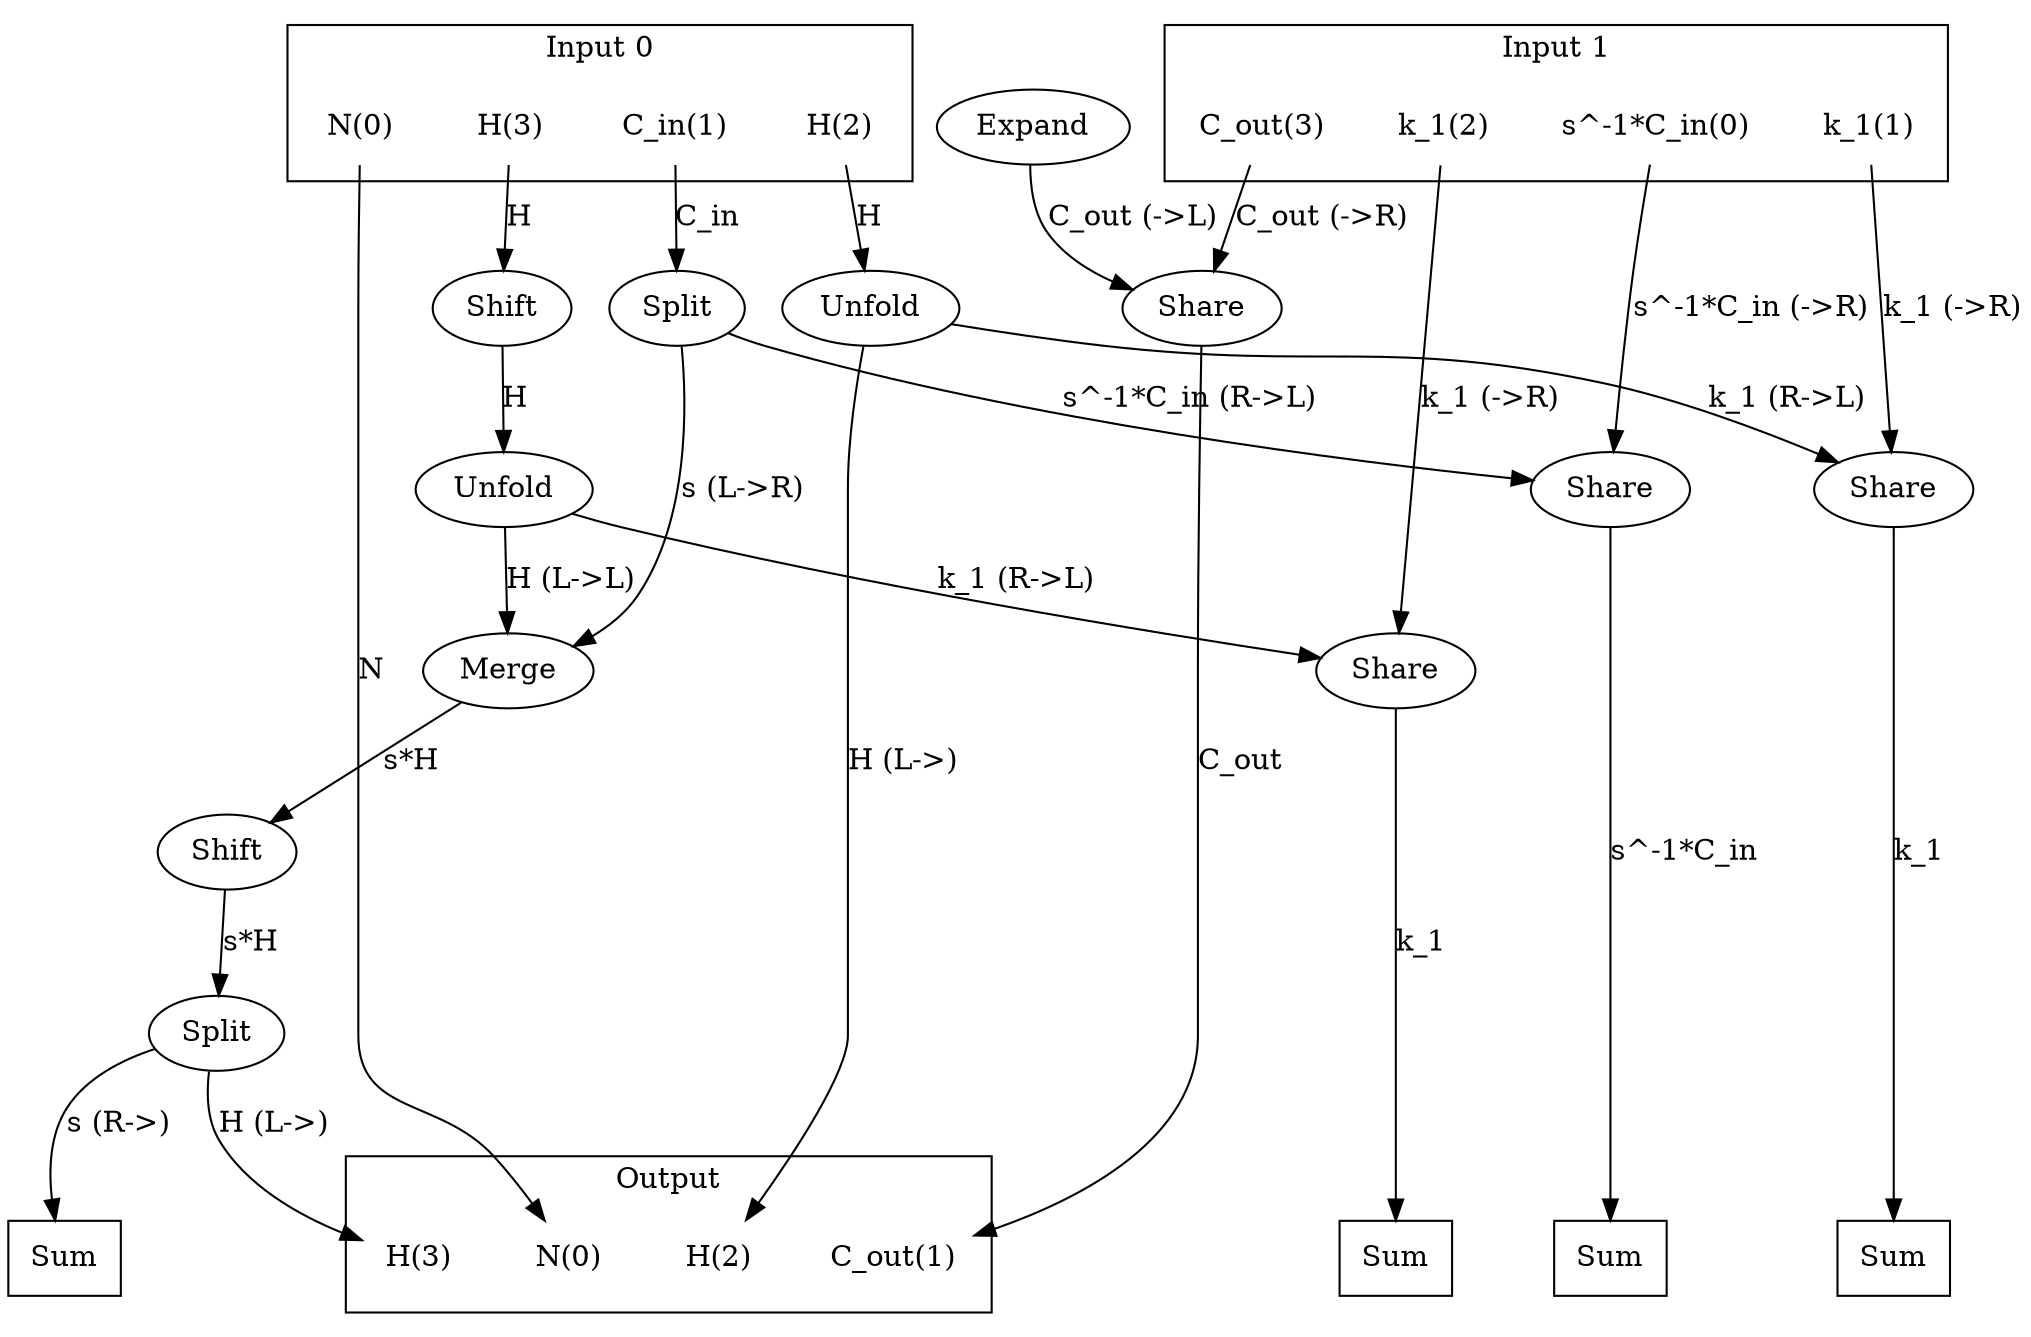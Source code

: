 digraph kernel {
newrank = true;
op_0x5601d1561800 [label="Share"];
op_0x5601d15895e0 [label="Merge"];
op_0x5601d15aaf00 [label="Unfold"];
op_0x5601d16bdf80 [label="Unfold"];
op_0x5601d17c8280 [label="Share"];
op_0x5601d17c8370 [label="Share"];
op_0x5601d17c8410 [label="Share"];
op_0x5601d17c8eb0 [label="Shift"];
op_0x5601d17e8120 [label="Split"];
op_0x5601d1869170 [label="Shift"];
op_0x5601d193f598 [label="Expand"];
op_0x5601d4139970 [label="Split"];
reduce_0x7fe438002de8 [label="Sum", shape=box];
reduce_0x7fe438001998 [label="Sum", shape=box];
reduce_0x7fe4380019b0 [label="Sum", shape=box];
reduce_0x7fe438005740 [label="Sum", shape=box];
subgraph cluster_out {
label = "Output";
out_0 [label="N(0)", shape=none];
out_1 [label="C_out(1)", shape=none];
out_2 [label="H(2)", shape=none];
out_3 [label="H(3)", shape=none];
}
{ rank = same;
reduce_0x7fe438002de8;
reduce_0x7fe438001998;
reduce_0x7fe4380019b0;
reduce_0x7fe438005740;
out_0;
out_1;
out_2;
out_3;
}
subgraph cluster_in_0 {
label = "Input 0";
in_0_0 [label="N(0)", shape=none];
in_0_1 [label="C_in(1)", shape=none];
in_0_2 [label="H(2)", shape=none];
in_0_3 [label="H(3)", shape=none];
}
subgraph cluster_in_1 {
label = "Input 1";
in_1_0 [label="s^-1*C_in(0)", shape=none];
in_1_1 [label="k_1(1)", shape=none];
in_1_2 [label="k_1(2)", shape=none];
in_1_3 [label="C_out(3)", shape=none];
}
{ rank = same;
in_0_0;
in_0_1;
in_0_2;
in_0_3;
in_1_0;
in_1_1;
in_1_2;
in_1_3;
}
in_0_0 -> out_0 [label="N"];
in_0_1 -> op_0x5601d4139970 [label="C_in"];
in_0_2 -> op_0x5601d16bdf80 [label="H"];
in_0_3 -> op_0x5601d1869170 [label="H"];
in_1_0 -> op_0x5601d1561800 [label="s^-1*C_in (->R)"];
in_1_1 -> op_0x5601d17c8370 [label="k_1 (->R)"];
in_1_2 -> op_0x5601d17c8410 [label="k_1 (->R)"];
in_1_3 -> op_0x5601d17c8280 [label="C_out (->R)"];
op_0x5601d17c8280 -> out_1 [label="C_out"];
op_0x5601d16bdf80 -> out_2 [label="H (L->)"];
op_0x5601d17e8120 -> out_3 [label="H (L->)"];
op_0x5601d4139970 -> op_0x5601d1561800 [label="s^-1*C_in (R->L)"];
op_0x5601d15aaf00 -> op_0x5601d15895e0 [label="H (L->L)"];
op_0x5601d4139970 -> op_0x5601d15895e0 [label="s (L->R)"];
op_0x5601d1869170 -> op_0x5601d15aaf00 [label="H"];
op_0x5601d193f598 -> op_0x5601d17c8280 [label="C_out (->L)"];
op_0x5601d16bdf80 -> op_0x5601d17c8370 [label="k_1 (R->L)"];
op_0x5601d15aaf00 -> op_0x5601d17c8410 [label="k_1 (R->L)"];
op_0x5601d15895e0 -> op_0x5601d17c8eb0 [label="s*H"];
op_0x5601d17c8eb0 -> op_0x5601d17e8120 [label="s*H"];
op_0x5601d17c8370 -> reduce_0x7fe438001998 [label="k_1"];
op_0x5601d17c8410 -> reduce_0x7fe4380019b0 [label="k_1"];
op_0x5601d17e8120 -> reduce_0x7fe438002de8 [label="s (R->)"];
op_0x5601d1561800 -> reduce_0x7fe438005740 [label="s^-1*C_in"];
}
